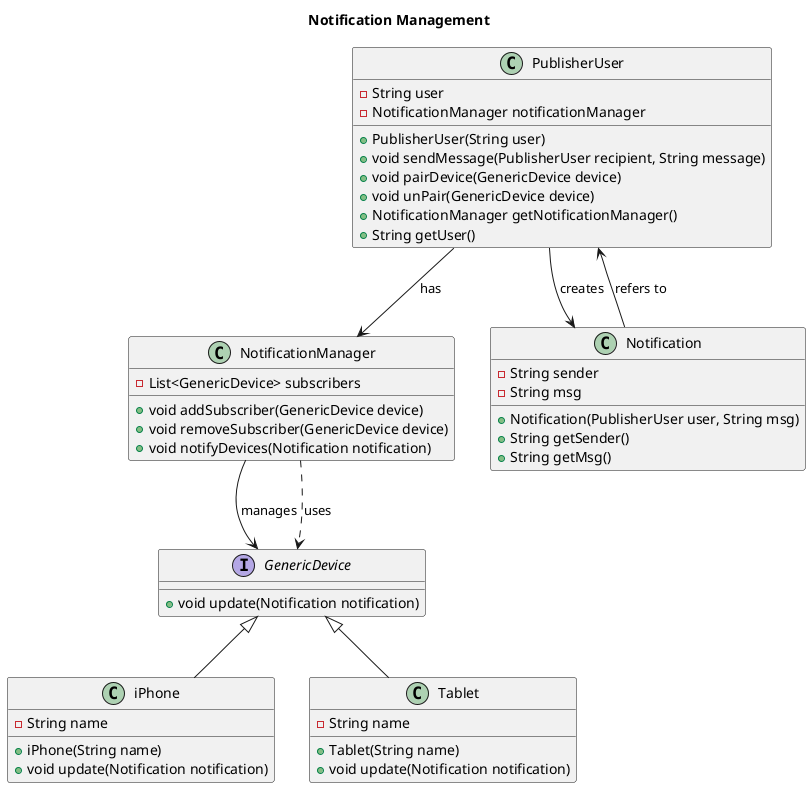 @startuml Notifications

title Notification Management

class PublisherUser {
    - String user
    - NotificationManager notificationManager
    + PublisherUser(String user)
    + void sendMessage(PublisherUser recipient, String message)
    + void pairDevice(GenericDevice device)
    + void unPair(GenericDevice device)
    + NotificationManager getNotificationManager()
    + String getUser()
}

class NotificationManager {
    - List<GenericDevice> subscribers
    + void addSubscriber(GenericDevice device)
    + void removeSubscriber(GenericDevice device)
    + void notifyDevices(Notification notification)
}

interface GenericDevice {
    + void update(Notification notification)
}

class Notification {
    - String sender
    - String msg
    + Notification(PublisherUser user, String msg)
    + String getSender()
    + String getMsg()
}

class iPhone {
    - String name
    + iPhone(String name)
    + void update(Notification notification)
}

class Tablet {
    - String name
    + Tablet(String name)
    + void update(Notification notification)
}

PublisherUser --> NotificationManager : has
PublisherUser --> Notification : creates
NotificationManager --> GenericDevice : manages
NotificationManager ..> GenericDevice : uses
Notification --> PublisherUser : refers to
GenericDevice <|-- iPhone
GenericDevice <|-- Tablet

@enduml
